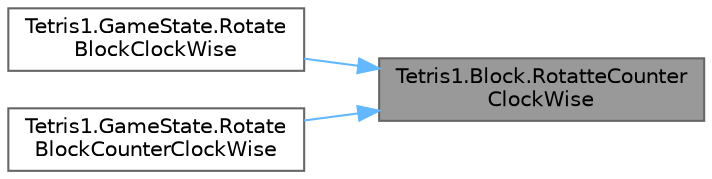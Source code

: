 digraph "Tetris1.Block.RotatteCounterClockWise"
{
 // LATEX_PDF_SIZE
  bgcolor="transparent";
  edge [fontname=Helvetica,fontsize=10,labelfontname=Helvetica,labelfontsize=10];
  node [fontname=Helvetica,fontsize=10,shape=box,height=0.2,width=0.4];
  rankdir="RL";
  Node1 [id="Node000001",label="Tetris1.Block.RotatteCounter\lClockWise",height=0.2,width=0.4,color="gray40", fillcolor="grey60", style="filled", fontcolor="black",tooltip=" "];
  Node1 -> Node2 [id="edge3_Node000001_Node000002",dir="back",color="steelblue1",style="solid",tooltip=" "];
  Node2 [id="Node000002",label="Tetris1.GameState.Rotate\lBlockClockWise",height=0.2,width=0.4,color="grey40", fillcolor="white", style="filled",URL="$class_tetris1_1_1_game_state.html#a0f9a9103ff86e1a5e93a872f2e6222a4",tooltip=" "];
  Node1 -> Node3 [id="edge4_Node000001_Node000003",dir="back",color="steelblue1",style="solid",tooltip=" "];
  Node3 [id="Node000003",label="Tetris1.GameState.Rotate\lBlockCounterClockWise",height=0.2,width=0.4,color="grey40", fillcolor="white", style="filled",URL="$class_tetris1_1_1_game_state.html#a58d472f4a79460b0089bef2b273ef1ac",tooltip=" "];
}
